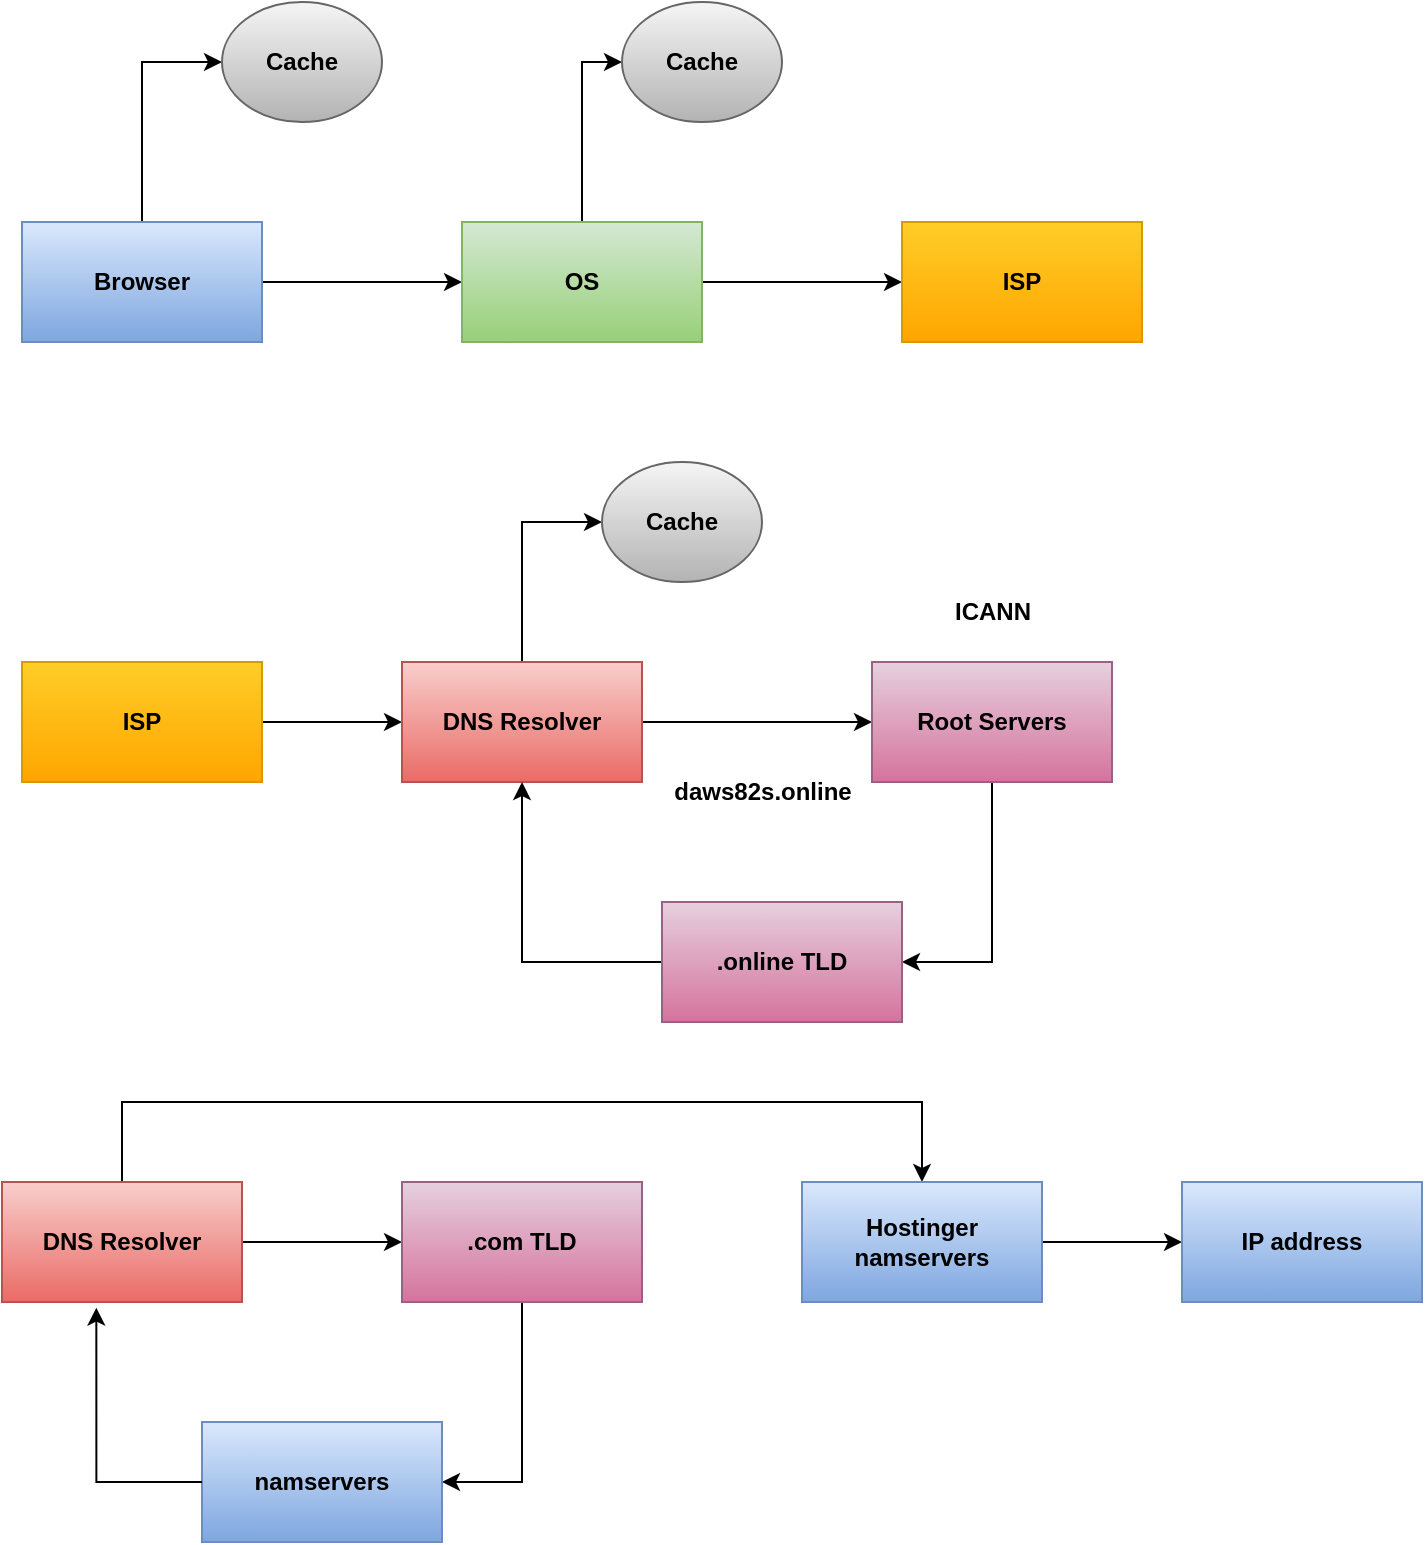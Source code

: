 <mxfile version="25.0.3">
  <diagram name="Page-1" id="te4xaBHOvTCDPpX5QLac">
    <mxGraphModel dx="2109" dy="686" grid="1" gridSize="10" guides="1" tooltips="1" connect="1" arrows="1" fold="1" page="1" pageScale="1" pageWidth="850" pageHeight="1100" math="0" shadow="0">
      <root>
        <mxCell id="0" />
        <mxCell id="1" parent="0" />
        <mxCell id="m6Nd3gaxf4WbKn25r59d-3" style="edgeStyle=orthogonalEdgeStyle;rounded=0;orthogonalLoop=1;jettySize=auto;html=1;entryX=0;entryY=0.5;entryDx=0;entryDy=0;" edge="1" parent="1" source="m6Nd3gaxf4WbKn25r59d-1" target="m6Nd3gaxf4WbKn25r59d-2">
          <mxGeometry relative="1" as="geometry" />
        </mxCell>
        <mxCell id="m6Nd3gaxf4WbKn25r59d-5" style="edgeStyle=orthogonalEdgeStyle;rounded=0;orthogonalLoop=1;jettySize=auto;html=1;entryX=0;entryY=0.5;entryDx=0;entryDy=0;" edge="1" parent="1" source="m6Nd3gaxf4WbKn25r59d-1" target="m6Nd3gaxf4WbKn25r59d-4">
          <mxGeometry relative="1" as="geometry" />
        </mxCell>
        <mxCell id="m6Nd3gaxf4WbKn25r59d-1" value="&lt;b&gt;Browser&lt;/b&gt;" style="rounded=0;whiteSpace=wrap;html=1;fillColor=#dae8fc;gradientColor=#7ea6e0;strokeColor=#6c8ebf;" vertex="1" parent="1">
          <mxGeometry x="-60" y="160" width="120" height="60" as="geometry" />
        </mxCell>
        <mxCell id="m6Nd3gaxf4WbKn25r59d-2" value="&lt;b&gt;Cache&lt;/b&gt;" style="ellipse;whiteSpace=wrap;html=1;fillColor=#f5f5f5;gradientColor=#b3b3b3;strokeColor=#666666;" vertex="1" parent="1">
          <mxGeometry x="40" y="50" width="80" height="60" as="geometry" />
        </mxCell>
        <mxCell id="m6Nd3gaxf4WbKn25r59d-7" style="edgeStyle=orthogonalEdgeStyle;rounded=0;orthogonalLoop=1;jettySize=auto;html=1;entryX=0;entryY=0.5;entryDx=0;entryDy=0;" edge="1" parent="1" source="m6Nd3gaxf4WbKn25r59d-4" target="m6Nd3gaxf4WbKn25r59d-6">
          <mxGeometry relative="1" as="geometry" />
        </mxCell>
        <mxCell id="m6Nd3gaxf4WbKn25r59d-9" style="edgeStyle=orthogonalEdgeStyle;rounded=0;orthogonalLoop=1;jettySize=auto;html=1;entryX=0;entryY=0.5;entryDx=0;entryDy=0;" edge="1" parent="1" source="m6Nd3gaxf4WbKn25r59d-4" target="m6Nd3gaxf4WbKn25r59d-8">
          <mxGeometry relative="1" as="geometry" />
        </mxCell>
        <mxCell id="m6Nd3gaxf4WbKn25r59d-4" value="&lt;b&gt;OS&lt;/b&gt;" style="rounded=0;whiteSpace=wrap;html=1;fillColor=#d5e8d4;gradientColor=#97d077;strokeColor=#82b366;" vertex="1" parent="1">
          <mxGeometry x="160" y="160" width="120" height="60" as="geometry" />
        </mxCell>
        <mxCell id="m6Nd3gaxf4WbKn25r59d-6" value="&lt;b&gt;Cache&lt;/b&gt;" style="ellipse;whiteSpace=wrap;html=1;fillColor=#f5f5f5;gradientColor=#b3b3b3;strokeColor=#666666;" vertex="1" parent="1">
          <mxGeometry x="240" y="50" width="80" height="60" as="geometry" />
        </mxCell>
        <mxCell id="m6Nd3gaxf4WbKn25r59d-8" value="&lt;b&gt;ISP&lt;/b&gt;" style="rounded=0;whiteSpace=wrap;html=1;fillColor=#ffcd28;gradientColor=#ffa500;strokeColor=#d79b00;" vertex="1" parent="1">
          <mxGeometry x="380" y="160" width="120" height="60" as="geometry" />
        </mxCell>
        <mxCell id="m6Nd3gaxf4WbKn25r59d-12" style="edgeStyle=orthogonalEdgeStyle;rounded=0;orthogonalLoop=1;jettySize=auto;html=1;entryX=0;entryY=0.5;entryDx=0;entryDy=0;" edge="1" parent="1" source="m6Nd3gaxf4WbKn25r59d-10" target="m6Nd3gaxf4WbKn25r59d-11">
          <mxGeometry relative="1" as="geometry" />
        </mxCell>
        <mxCell id="m6Nd3gaxf4WbKn25r59d-10" value="&lt;b&gt;ISP&lt;/b&gt;" style="rounded=0;whiteSpace=wrap;html=1;fillColor=#ffcd28;gradientColor=#ffa500;strokeColor=#d79b00;" vertex="1" parent="1">
          <mxGeometry x="-60" y="380" width="120" height="60" as="geometry" />
        </mxCell>
        <mxCell id="m6Nd3gaxf4WbKn25r59d-14" style="edgeStyle=orthogonalEdgeStyle;rounded=0;orthogonalLoop=1;jettySize=auto;html=1;entryX=0;entryY=0.5;entryDx=0;entryDy=0;" edge="1" parent="1" source="m6Nd3gaxf4WbKn25r59d-11" target="m6Nd3gaxf4WbKn25r59d-13">
          <mxGeometry relative="1" as="geometry" />
        </mxCell>
        <mxCell id="m6Nd3gaxf4WbKn25r59d-16" style="edgeStyle=orthogonalEdgeStyle;rounded=0;orthogonalLoop=1;jettySize=auto;html=1;entryX=0;entryY=0.5;entryDx=0;entryDy=0;" edge="1" parent="1" source="m6Nd3gaxf4WbKn25r59d-11" target="m6Nd3gaxf4WbKn25r59d-15">
          <mxGeometry relative="1" as="geometry" />
        </mxCell>
        <mxCell id="m6Nd3gaxf4WbKn25r59d-11" value="&lt;b&gt;DNS Resolver&lt;/b&gt;" style="rounded=0;whiteSpace=wrap;html=1;fillColor=#f8cecc;gradientColor=#ea6b66;strokeColor=#b85450;" vertex="1" parent="1">
          <mxGeometry x="130" y="380" width="120" height="60" as="geometry" />
        </mxCell>
        <mxCell id="m6Nd3gaxf4WbKn25r59d-13" value="&lt;b&gt;Cache&lt;/b&gt;" style="ellipse;whiteSpace=wrap;html=1;fillColor=#f5f5f5;gradientColor=#b3b3b3;strokeColor=#666666;" vertex="1" parent="1">
          <mxGeometry x="230" y="280" width="80" height="60" as="geometry" />
        </mxCell>
        <mxCell id="m6Nd3gaxf4WbKn25r59d-21" style="edgeStyle=orthogonalEdgeStyle;rounded=0;orthogonalLoop=1;jettySize=auto;html=1;entryX=1;entryY=0.5;entryDx=0;entryDy=0;" edge="1" parent="1" source="m6Nd3gaxf4WbKn25r59d-15" target="m6Nd3gaxf4WbKn25r59d-20">
          <mxGeometry relative="1" as="geometry" />
        </mxCell>
        <mxCell id="m6Nd3gaxf4WbKn25r59d-15" value="&lt;b&gt;Root Servers&lt;/b&gt;" style="rounded=0;whiteSpace=wrap;html=1;fillColor=#e6d0de;gradientColor=#d5739d;strokeColor=#996185;" vertex="1" parent="1">
          <mxGeometry x="365" y="380" width="120" height="60" as="geometry" />
        </mxCell>
        <mxCell id="m6Nd3gaxf4WbKn25r59d-17" value="&lt;b&gt;daws82s.online&lt;/b&gt;" style="text;html=1;align=center;verticalAlign=middle;resizable=0;points=[];autosize=1;strokeColor=none;fillColor=none;" vertex="1" parent="1">
          <mxGeometry x="255" y="430" width="110" height="30" as="geometry" />
        </mxCell>
        <mxCell id="m6Nd3gaxf4WbKn25r59d-23" style="edgeStyle=orthogonalEdgeStyle;rounded=0;orthogonalLoop=1;jettySize=auto;html=1;entryX=0.5;entryY=1;entryDx=0;entryDy=0;" edge="1" parent="1" source="m6Nd3gaxf4WbKn25r59d-20" target="m6Nd3gaxf4WbKn25r59d-11">
          <mxGeometry relative="1" as="geometry" />
        </mxCell>
        <mxCell id="m6Nd3gaxf4WbKn25r59d-20" value="&lt;b&gt;.online TLD&lt;/b&gt;" style="rounded=0;whiteSpace=wrap;html=1;fillColor=#e6d0de;gradientColor=#d5739d;strokeColor=#996185;" vertex="1" parent="1">
          <mxGeometry x="260" y="500" width="120" height="60" as="geometry" />
        </mxCell>
        <mxCell id="m6Nd3gaxf4WbKn25r59d-22" value="&lt;b&gt;ICANN&lt;/b&gt;" style="text;html=1;align=center;verticalAlign=middle;resizable=0;points=[];autosize=1;strokeColor=none;fillColor=none;" vertex="1" parent="1">
          <mxGeometry x="395" y="340" width="60" height="30" as="geometry" />
        </mxCell>
        <mxCell id="m6Nd3gaxf4WbKn25r59d-26" style="edgeStyle=orthogonalEdgeStyle;rounded=0;orthogonalLoop=1;jettySize=auto;html=1;entryX=0;entryY=0.5;entryDx=0;entryDy=0;" edge="1" parent="1" source="m6Nd3gaxf4WbKn25r59d-24" target="m6Nd3gaxf4WbKn25r59d-25">
          <mxGeometry relative="1" as="geometry" />
        </mxCell>
        <mxCell id="m6Nd3gaxf4WbKn25r59d-31" style="edgeStyle=orthogonalEdgeStyle;rounded=0;orthogonalLoop=1;jettySize=auto;html=1;entryX=0.5;entryY=0;entryDx=0;entryDy=0;" edge="1" parent="1" source="m6Nd3gaxf4WbKn25r59d-24" target="m6Nd3gaxf4WbKn25r59d-30">
          <mxGeometry relative="1" as="geometry">
            <Array as="points">
              <mxPoint x="-10" y="600" />
              <mxPoint x="390" y="600" />
            </Array>
          </mxGeometry>
        </mxCell>
        <mxCell id="m6Nd3gaxf4WbKn25r59d-24" value="&lt;b&gt;DNS Resolver&lt;/b&gt;" style="rounded=0;whiteSpace=wrap;html=1;fillColor=#f8cecc;gradientColor=#ea6b66;strokeColor=#b85450;" vertex="1" parent="1">
          <mxGeometry x="-70" y="640" width="120" height="60" as="geometry" />
        </mxCell>
        <mxCell id="m6Nd3gaxf4WbKn25r59d-28" style="edgeStyle=orthogonalEdgeStyle;rounded=0;orthogonalLoop=1;jettySize=auto;html=1;entryX=1;entryY=0.5;entryDx=0;entryDy=0;" edge="1" parent="1" source="m6Nd3gaxf4WbKn25r59d-25" target="m6Nd3gaxf4WbKn25r59d-27">
          <mxGeometry relative="1" as="geometry" />
        </mxCell>
        <mxCell id="m6Nd3gaxf4WbKn25r59d-25" value="&lt;b&gt;.com TLD&lt;/b&gt;" style="rounded=0;whiteSpace=wrap;html=1;fillColor=#e6d0de;gradientColor=#d5739d;strokeColor=#996185;" vertex="1" parent="1">
          <mxGeometry x="130" y="640" width="120" height="60" as="geometry" />
        </mxCell>
        <mxCell id="m6Nd3gaxf4WbKn25r59d-27" value="&lt;b&gt;namservers&lt;/b&gt;" style="rounded=0;whiteSpace=wrap;html=1;fillColor=#dae8fc;gradientColor=#7ea6e0;strokeColor=#6c8ebf;" vertex="1" parent="1">
          <mxGeometry x="30" y="760" width="120" height="60" as="geometry" />
        </mxCell>
        <mxCell id="m6Nd3gaxf4WbKn25r59d-29" style="edgeStyle=orthogonalEdgeStyle;rounded=0;orthogonalLoop=1;jettySize=auto;html=1;entryX=0.393;entryY=1.047;entryDx=0;entryDy=0;entryPerimeter=0;exitX=0;exitY=0.5;exitDx=0;exitDy=0;" edge="1" parent="1" source="m6Nd3gaxf4WbKn25r59d-27" target="m6Nd3gaxf4WbKn25r59d-24">
          <mxGeometry relative="1" as="geometry" />
        </mxCell>
        <mxCell id="m6Nd3gaxf4WbKn25r59d-33" style="edgeStyle=orthogonalEdgeStyle;rounded=0;orthogonalLoop=1;jettySize=auto;html=1;entryX=0;entryY=0.5;entryDx=0;entryDy=0;" edge="1" parent="1" source="m6Nd3gaxf4WbKn25r59d-30" target="m6Nd3gaxf4WbKn25r59d-32">
          <mxGeometry relative="1" as="geometry" />
        </mxCell>
        <mxCell id="m6Nd3gaxf4WbKn25r59d-30" value="&lt;div&gt;&lt;b&gt;Hostinger&lt;/b&gt;&lt;/div&gt;&lt;b&gt;namservers&lt;/b&gt;" style="rounded=0;whiteSpace=wrap;html=1;fillColor=#dae8fc;gradientColor=#7ea6e0;strokeColor=#6c8ebf;" vertex="1" parent="1">
          <mxGeometry x="330" y="640" width="120" height="60" as="geometry" />
        </mxCell>
        <mxCell id="m6Nd3gaxf4WbKn25r59d-32" value="&lt;b&gt;IP address&lt;/b&gt;" style="rounded=0;whiteSpace=wrap;html=1;fillColor=#dae8fc;gradientColor=#7ea6e0;strokeColor=#6c8ebf;" vertex="1" parent="1">
          <mxGeometry x="520" y="640" width="120" height="60" as="geometry" />
        </mxCell>
      </root>
    </mxGraphModel>
  </diagram>
</mxfile>
